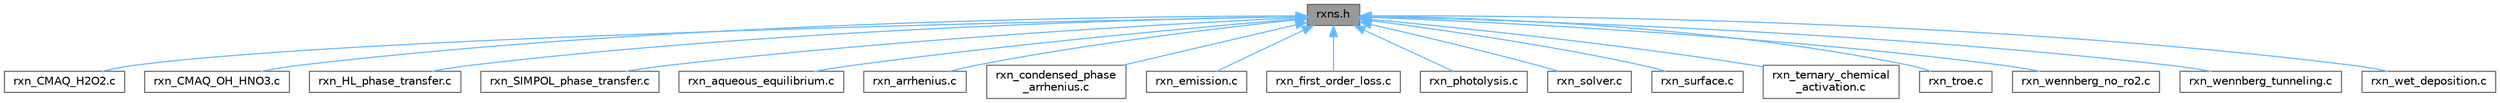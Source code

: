 digraph "rxns.h"
{
 // LATEX_PDF_SIZE
  bgcolor="transparent";
  edge [fontname=Helvetica,fontsize=10,labelfontname=Helvetica,labelfontsize=10];
  node [fontname=Helvetica,fontsize=10,shape=box,height=0.2,width=0.4];
  Node1 [label="rxns.h",height=0.2,width=0.4,color="gray40", fillcolor="grey60", style="filled", fontcolor="black",tooltip="Header file for reaction solver functions."];
  Node1 -> Node2 [dir="back",color="steelblue1",style="solid"];
  Node2 [label="rxn_CMAQ_H2O2.c",height=0.2,width=0.4,color="grey40", fillcolor="white", style="filled",URL="$rxn___c_m_a_q___h2_o2_8c.html",tooltip="CMAQ_H2O2 reaction solver functions."];
  Node1 -> Node3 [dir="back",color="steelblue1",style="solid"];
  Node3 [label="rxn_CMAQ_OH_HNO3.c",height=0.2,width=0.4,color="grey40", fillcolor="white", style="filled",URL="$rxn___c_m_a_q___o_h___h_n_o3_8c.html",tooltip="CMAQ_OH_HNO3 reaction solver functions."];
  Node1 -> Node4 [dir="back",color="steelblue1",style="solid"];
  Node4 [label="rxn_HL_phase_transfer.c",height=0.2,width=0.4,color="grey40", fillcolor="white", style="filled",URL="$rxn___h_l__phase__transfer_8c.html",tooltip="Phase Transfer reaction solver functions."];
  Node1 -> Node5 [dir="back",color="steelblue1",style="solid"];
  Node5 [label="rxn_SIMPOL_phase_transfer.c",height=0.2,width=0.4,color="grey40", fillcolor="white", style="filled",URL="$rxn___s_i_m_p_o_l__phase__transfer_8c.html",tooltip="Phase Transfer reaction solver functions."];
  Node1 -> Node6 [dir="back",color="steelblue1",style="solid"];
  Node6 [label="rxn_aqueous_equilibrium.c",height=0.2,width=0.4,color="grey40", fillcolor="white", style="filled",URL="$rxn__aqueous__equilibrium_8c.html",tooltip="Aqueous Equilibrium reaction solver functions."];
  Node1 -> Node7 [dir="back",color="steelblue1",style="solid"];
  Node7 [label="rxn_arrhenius.c",height=0.2,width=0.4,color="grey40", fillcolor="white", style="filled",URL="$rxn__arrhenius_8c.html",tooltip="Arrhenius reaction solver functions."];
  Node1 -> Node8 [dir="back",color="steelblue1",style="solid"];
  Node8 [label="rxn_condensed_phase\l_arrhenius.c",height=0.2,width=0.4,color="grey40", fillcolor="white", style="filled",URL="$rxn__condensed__phase__arrhenius_8c.html",tooltip="Condensed Phase Arrhenius reaction solver functions."];
  Node1 -> Node9 [dir="back",color="steelblue1",style="solid"];
  Node9 [label="rxn_emission.c",height=0.2,width=0.4,color="grey40", fillcolor="white", style="filled",URL="$rxn__emission_8c.html",tooltip="Emission reaction solver functions."];
  Node1 -> Node10 [dir="back",color="steelblue1",style="solid"];
  Node10 [label="rxn_first_order_loss.c",height=0.2,width=0.4,color="grey40", fillcolor="white", style="filled",URL="$rxn__first__order__loss_8c.html",tooltip="First-Order loss reaction solver functions."];
  Node1 -> Node11 [dir="back",color="steelblue1",style="solid"];
  Node11 [label="rxn_photolysis.c",height=0.2,width=0.4,color="grey40", fillcolor="white", style="filled",URL="$rxn__photolysis_8c.html",tooltip="Photolysis reaction solver functions."];
  Node1 -> Node12 [dir="back",color="steelblue1",style="solid"];
  Node12 [label="rxn_solver.c",height=0.2,width=0.4,color="grey40", fillcolor="white", style="filled",URL="$rxn__solver_8c.html",tooltip="Reaction solver functions."];
  Node1 -> Node13 [dir="back",color="steelblue1",style="solid"];
  Node13 [label="rxn_surface.c",height=0.2,width=0.4,color="grey40", fillcolor="white", style="filled",URL="$rxn__surface_8c.html",tooltip="Surface reaction solver functions."];
  Node1 -> Node14 [dir="back",color="steelblue1",style="solid"];
  Node14 [label="rxn_ternary_chemical\l_activation.c",height=0.2,width=0.4,color="grey40", fillcolor="white", style="filled",URL="$rxn__ternary__chemical__activation_8c.html",tooltip="Ternary Chemical Activation reaction solver functions."];
  Node1 -> Node15 [dir="back",color="steelblue1",style="solid"];
  Node15 [label="rxn_troe.c",height=0.2,width=0.4,color="grey40", fillcolor="white", style="filled",URL="$rxn__troe_8c.html",tooltip="Troe reaction solver functions."];
  Node1 -> Node16 [dir="back",color="steelblue1",style="solid"];
  Node16 [label="rxn_wennberg_no_ro2.c",height=0.2,width=0.4,color="grey40", fillcolor="white", style="filled",URL="$rxn__wennberg__no__ro2_8c.html",tooltip="Wennberg NO + RO2 reaction solver functions."];
  Node1 -> Node17 [dir="back",color="steelblue1",style="solid"];
  Node17 [label="rxn_wennberg_tunneling.c",height=0.2,width=0.4,color="grey40", fillcolor="white", style="filled",URL="$rxn__wennberg__tunneling_8c.html",tooltip="Wennberg tunneling reaction solver functions."];
  Node1 -> Node18 [dir="back",color="steelblue1",style="solid"];
  Node18 [label="rxn_wet_deposition.c",height=0.2,width=0.4,color="grey40", fillcolor="white", style="filled",URL="$rxn__wet__deposition_8c.html",tooltip="Wet deposition reaction solver functions."];
}
